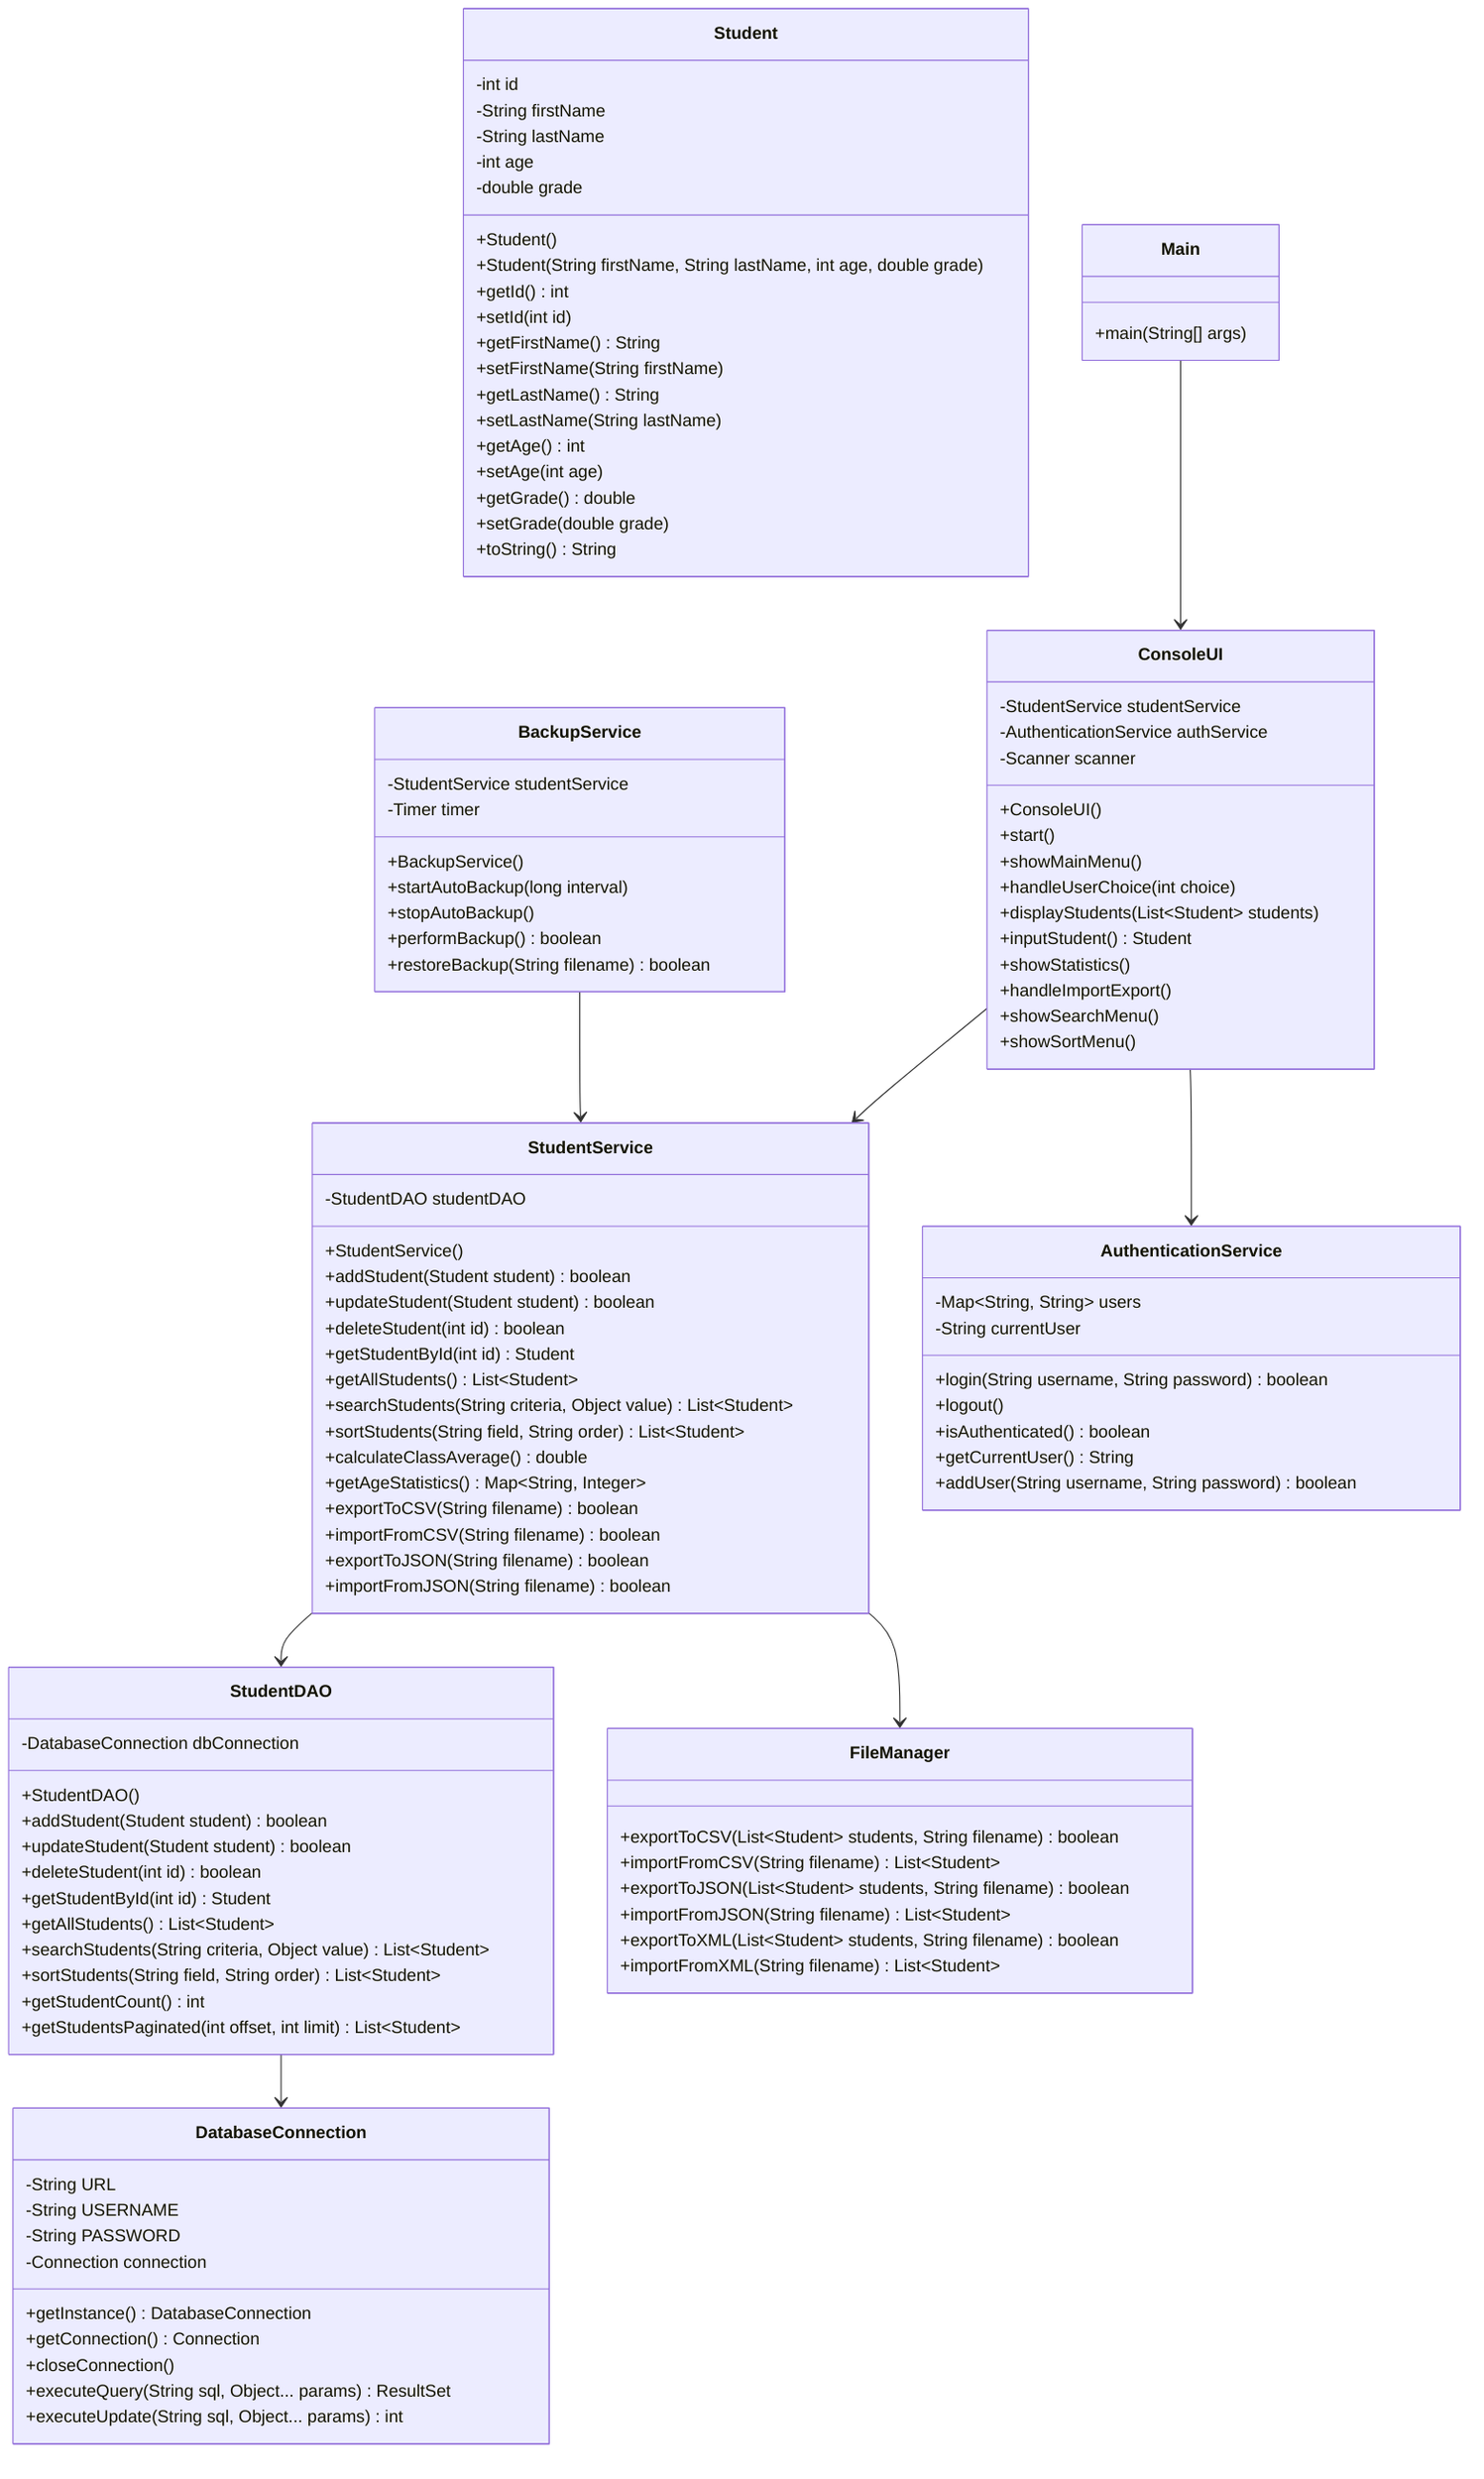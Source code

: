 classDiagram
    class Student {
        -int id
        -String firstName
        -String lastName
        -int age
        -double grade
        +Student()
        +Student(String firstName, String lastName, int age, double grade)
        +getId() int
        +setId(int id)
        +getFirstName() String
        +setFirstName(String firstName)
        +getLastName() String
        +setLastName(String lastName)
        +getAge() int
        +setAge(int age)
        +getGrade() double
        +setGrade(double grade)
        +toString() String
    }

    class DatabaseConnection {
        -String URL
        -String USERNAME
        -String PASSWORD
        -Connection connection
        +getInstance() DatabaseConnection
        +getConnection() Connection
        +closeConnection()
        +executeQuery(String sql, Object... params) ResultSet
        +executeUpdate(String sql, Object... params) int
    }

    class StudentDAO {
        -DatabaseConnection dbConnection
        +StudentDAO()
        +addStudent(Student student) boolean
        +updateStudent(Student student) boolean
        +deleteStudent(int id) boolean
        +getStudentById(int id) Student
        +getAllStudents() List~Student~
        +searchStudents(String criteria, Object value) List~Student~
        +sortStudents(String field, String order) List~Student~
        +getStudentCount() int
        +getStudentsPaginated(int offset, int limit) List~Student~
    }

    class StudentService {
        -StudentDAO studentDAO
        +StudentService()
        +addStudent(Student student) boolean
        +updateStudent(Student student) boolean
        +deleteStudent(int id) boolean
        +getStudentById(int id) Student
        +getAllStudents() List~Student~
        +searchStudents(String criteria, Object value) List~Student~
        +sortStudents(String field, String order) List~Student~
        +calculateClassAverage() double
        +getAgeStatistics() Map~String, Integer~
        +exportToCSV(String filename) boolean
        +importFromCSV(String filename) boolean
        +exportToJSON(String filename) boolean
        +importFromJSON(String filename) boolean
    }

    class AuthenticationService {
        -Map~String, String~ users
        -String currentUser
        +login(String username, String password) boolean
        +logout()
        +isAuthenticated() boolean
        +getCurrentUser() String
        +addUser(String username, String password) boolean
    }

    class ConsoleUI {
        -StudentService studentService
        -AuthenticationService authService
        -Scanner scanner
        +ConsoleUI()
        +start()
        +showMainMenu()
        +handleUserChoice(int choice)
        +displayStudents(List~Student~ students)
        +inputStudent() Student
        +showStatistics()
        +handleImportExport()
        +showSearchMenu()
        +showSortMenu()
    }

    class BackupService {
        -StudentService studentService
        -Timer timer
        +BackupService()
        +startAutoBackup(long interval)
        +stopAutoBackup()
        +performBackup() boolean
        +restoreBackup(String filename) boolean
    }

    class FileManager {
        +exportToCSV(List~Student~ students, String filename) boolean
        +importFromCSV(String filename) List~Student~
        +exportToJSON(List~Student~ students, String filename) boolean
        +importFromJSON(String filename) List~Student~
        +exportToXML(List~Student~ students, String filename) boolean
        +importFromXML(String filename) List~Student~
    }

    class Main {
        +main(String[] args)
    }

    StudentDAO --> DatabaseConnection
    StudentService --> StudentDAO
    ConsoleUI --> StudentService
    ConsoleUI --> AuthenticationService
    BackupService --> StudentService
    StudentService --> FileManager
    Main --> ConsoleUI